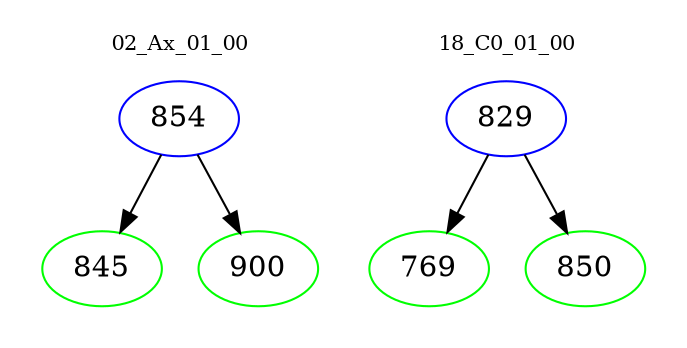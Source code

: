 digraph{
subgraph cluster_0 {
color = white
label = "02_Ax_01_00";
fontsize=10;
T0_854 [label="854", color="blue"]
T0_854 -> T0_845 [color="black"]
T0_845 [label="845", color="green"]
T0_854 -> T0_900 [color="black"]
T0_900 [label="900", color="green"]
}
subgraph cluster_1 {
color = white
label = "18_C0_01_00";
fontsize=10;
T1_829 [label="829", color="blue"]
T1_829 -> T1_769 [color="black"]
T1_769 [label="769", color="green"]
T1_829 -> T1_850 [color="black"]
T1_850 [label="850", color="green"]
}
}
